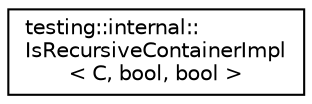 digraph "Graphical Class Hierarchy"
{
  edge [fontname="Helvetica",fontsize="10",labelfontname="Helvetica",labelfontsize="10"];
  node [fontname="Helvetica",fontsize="10",shape=record];
  rankdir="LR";
  Node0 [label="testing::internal::\lIsRecursiveContainerImpl\l\< C, bool, bool \>",height=0.2,width=0.4,color="black", fillcolor="white", style="filled",URL="$structtesting_1_1internal_1_1IsRecursiveContainerImpl.html"];
}
